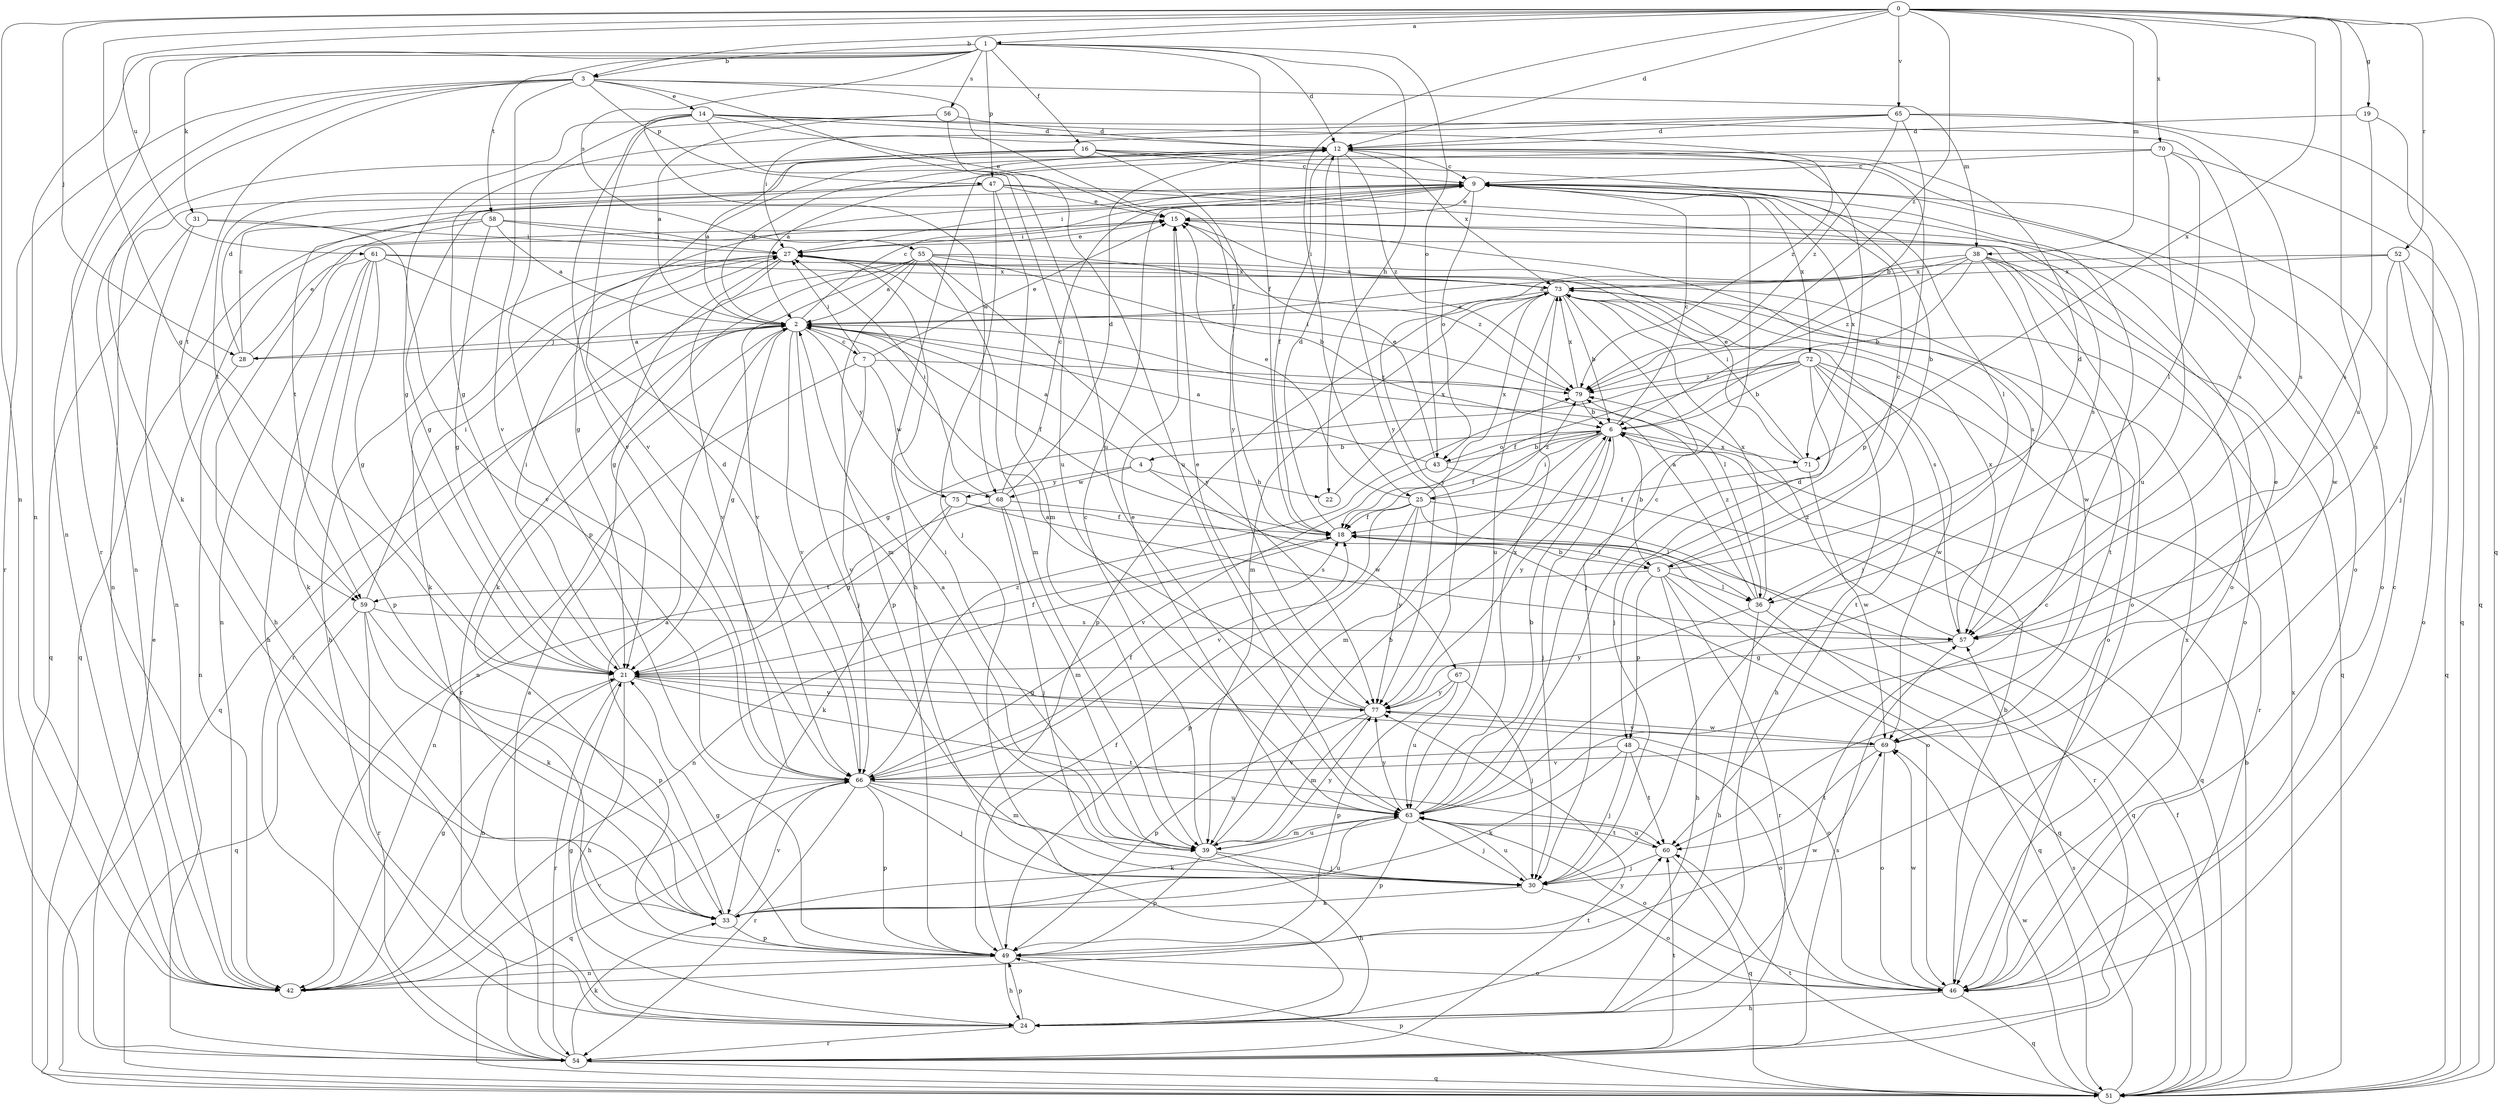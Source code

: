 strict digraph  {
0;
1;
2;
3;
4;
5;
6;
7;
9;
12;
14;
15;
16;
18;
19;
21;
22;
24;
25;
27;
28;
30;
31;
33;
36;
38;
39;
42;
43;
46;
47;
48;
49;
51;
52;
54;
55;
56;
57;
58;
59;
60;
61;
63;
65;
66;
67;
68;
69;
70;
71;
72;
73;
75;
77;
79;
0 -> 1  [label=a];
0 -> 3  [label=b];
0 -> 12  [label=d];
0 -> 19  [label=g];
0 -> 21  [label=g];
0 -> 25  [label=i];
0 -> 28  [label=j];
0 -> 38  [label=m];
0 -> 42  [label=n];
0 -> 51  [label=q];
0 -> 52  [label=r];
0 -> 61  [label=u];
0 -> 63  [label=u];
0 -> 65  [label=v];
0 -> 70  [label=x];
0 -> 71  [label=x];
0 -> 79  [label=z];
1 -> 3  [label=b];
1 -> 12  [label=d];
1 -> 16  [label=f];
1 -> 18  [label=f];
1 -> 22  [label=h];
1 -> 31  [label=k];
1 -> 42  [label=n];
1 -> 43  [label=o];
1 -> 47  [label=p];
1 -> 54  [label=r];
1 -> 55  [label=s];
1 -> 56  [label=s];
1 -> 58  [label=t];
2 -> 7  [label=c];
2 -> 9  [label=c];
2 -> 12  [label=d];
2 -> 18  [label=f];
2 -> 21  [label=g];
2 -> 28  [label=j];
2 -> 30  [label=j];
2 -> 36  [label=l];
2 -> 51  [label=q];
2 -> 54  [label=r];
2 -> 66  [label=v];
2 -> 75  [label=y];
3 -> 14  [label=e];
3 -> 18  [label=f];
3 -> 33  [label=k];
3 -> 38  [label=m];
3 -> 42  [label=n];
3 -> 47  [label=p];
3 -> 54  [label=r];
3 -> 59  [label=t];
3 -> 63  [label=u];
3 -> 66  [label=v];
4 -> 2  [label=a];
4 -> 22  [label=h];
4 -> 67  [label=w];
4 -> 68  [label=w];
4 -> 75  [label=y];
5 -> 9  [label=c];
5 -> 12  [label=d];
5 -> 18  [label=f];
5 -> 24  [label=h];
5 -> 36  [label=l];
5 -> 48  [label=p];
5 -> 51  [label=q];
5 -> 54  [label=r];
5 -> 59  [label=t];
6 -> 4  [label=b];
6 -> 5  [label=b];
6 -> 9  [label=c];
6 -> 18  [label=f];
6 -> 25  [label=i];
6 -> 30  [label=j];
6 -> 39  [label=m];
6 -> 43  [label=o];
6 -> 71  [label=x];
6 -> 77  [label=y];
7 -> 15  [label=e];
7 -> 27  [label=i];
7 -> 42  [label=n];
7 -> 66  [label=v];
7 -> 68  [label=w];
7 -> 79  [label=z];
9 -> 15  [label=e];
9 -> 21  [label=g];
9 -> 27  [label=i];
9 -> 36  [label=l];
9 -> 43  [label=o];
9 -> 46  [label=o];
9 -> 59  [label=t];
9 -> 71  [label=x];
9 -> 72  [label=x];
12 -> 9  [label=c];
12 -> 18  [label=f];
12 -> 24  [label=h];
12 -> 48  [label=p];
12 -> 73  [label=x];
12 -> 77  [label=y];
12 -> 79  [label=z];
14 -> 12  [label=d];
14 -> 15  [label=e];
14 -> 21  [label=g];
14 -> 49  [label=p];
14 -> 57  [label=s];
14 -> 63  [label=u];
14 -> 66  [label=v];
14 -> 68  [label=w];
14 -> 79  [label=z];
15 -> 27  [label=i];
15 -> 57  [label=s];
15 -> 69  [label=w];
16 -> 2  [label=a];
16 -> 5  [label=b];
16 -> 9  [label=c];
16 -> 42  [label=n];
16 -> 46  [label=o];
16 -> 59  [label=t];
16 -> 77  [label=y];
18 -> 5  [label=b];
18 -> 12  [label=d];
18 -> 42  [label=n];
18 -> 51  [label=q];
19 -> 12  [label=d];
19 -> 30  [label=j];
19 -> 57  [label=s];
21 -> 18  [label=f];
21 -> 24  [label=h];
21 -> 27  [label=i];
21 -> 42  [label=n];
21 -> 46  [label=o];
21 -> 54  [label=r];
21 -> 60  [label=t];
21 -> 77  [label=y];
22 -> 73  [label=x];
24 -> 9  [label=c];
24 -> 21  [label=g];
24 -> 49  [label=p];
24 -> 54  [label=r];
25 -> 15  [label=e];
25 -> 18  [label=f];
25 -> 36  [label=l];
25 -> 49  [label=p];
25 -> 54  [label=r];
25 -> 66  [label=v];
25 -> 73  [label=x];
25 -> 77  [label=y];
25 -> 79  [label=z];
27 -> 15  [label=e];
27 -> 21  [label=g];
27 -> 24  [label=h];
27 -> 33  [label=k];
27 -> 66  [label=v];
27 -> 73  [label=x];
28 -> 2  [label=a];
28 -> 9  [label=c];
28 -> 12  [label=d];
28 -> 15  [label=e];
28 -> 42  [label=n];
30 -> 33  [label=k];
30 -> 46  [label=o];
30 -> 63  [label=u];
31 -> 27  [label=i];
31 -> 42  [label=n];
31 -> 51  [label=q];
31 -> 66  [label=v];
33 -> 2  [label=a];
33 -> 49  [label=p];
33 -> 63  [label=u];
33 -> 66  [label=v];
36 -> 2  [label=a];
36 -> 24  [label=h];
36 -> 51  [label=q];
36 -> 73  [label=x];
36 -> 77  [label=y];
36 -> 79  [label=z];
38 -> 6  [label=b];
38 -> 30  [label=j];
38 -> 46  [label=o];
38 -> 51  [label=q];
38 -> 60  [label=t];
38 -> 73  [label=x];
38 -> 77  [label=y];
38 -> 79  [label=z];
39 -> 2  [label=a];
39 -> 6  [label=b];
39 -> 9  [label=c];
39 -> 24  [label=h];
39 -> 27  [label=i];
39 -> 30  [label=j];
39 -> 49  [label=p];
39 -> 63  [label=u];
39 -> 77  [label=y];
42 -> 21  [label=g];
42 -> 60  [label=t];
42 -> 66  [label=v];
43 -> 2  [label=a];
43 -> 6  [label=b];
43 -> 15  [label=e];
43 -> 51  [label=q];
43 -> 66  [label=v];
46 -> 6  [label=b];
46 -> 9  [label=c];
46 -> 24  [label=h];
46 -> 51  [label=q];
46 -> 69  [label=w];
46 -> 73  [label=x];
47 -> 15  [label=e];
47 -> 21  [label=g];
47 -> 30  [label=j];
47 -> 39  [label=m];
47 -> 42  [label=n];
47 -> 46  [label=o];
47 -> 57  [label=s];
48 -> 30  [label=j];
48 -> 33  [label=k];
48 -> 46  [label=o];
48 -> 60  [label=t];
48 -> 66  [label=v];
49 -> 18  [label=f];
49 -> 21  [label=g];
49 -> 24  [label=h];
49 -> 42  [label=n];
49 -> 46  [label=o];
49 -> 69  [label=w];
51 -> 6  [label=b];
51 -> 18  [label=f];
51 -> 49  [label=p];
51 -> 57  [label=s];
51 -> 60  [label=t];
51 -> 69  [label=w];
51 -> 73  [label=x];
52 -> 2  [label=a];
52 -> 46  [label=o];
52 -> 51  [label=q];
52 -> 57  [label=s];
52 -> 73  [label=x];
54 -> 2  [label=a];
54 -> 15  [label=e];
54 -> 33  [label=k];
54 -> 51  [label=q];
54 -> 57  [label=s];
54 -> 60  [label=t];
54 -> 77  [label=y];
55 -> 2  [label=a];
55 -> 6  [label=b];
55 -> 33  [label=k];
55 -> 39  [label=m];
55 -> 49  [label=p];
55 -> 54  [label=r];
55 -> 66  [label=v];
55 -> 73  [label=x];
55 -> 77  [label=y];
55 -> 79  [label=z];
56 -> 2  [label=a];
56 -> 12  [label=d];
56 -> 63  [label=u];
56 -> 66  [label=v];
57 -> 21  [label=g];
57 -> 73  [label=x];
57 -> 79  [label=z];
58 -> 2  [label=a];
58 -> 21  [label=g];
58 -> 24  [label=h];
58 -> 27  [label=i];
58 -> 46  [label=o];
58 -> 51  [label=q];
59 -> 27  [label=i];
59 -> 33  [label=k];
59 -> 49  [label=p];
59 -> 51  [label=q];
59 -> 54  [label=r];
59 -> 57  [label=s];
60 -> 30  [label=j];
60 -> 51  [label=q];
60 -> 63  [label=u];
61 -> 21  [label=g];
61 -> 24  [label=h];
61 -> 33  [label=k];
61 -> 39  [label=m];
61 -> 42  [label=n];
61 -> 49  [label=p];
61 -> 69  [label=w];
61 -> 73  [label=x];
63 -> 6  [label=b];
63 -> 9  [label=c];
63 -> 12  [label=d];
63 -> 15  [label=e];
63 -> 30  [label=j];
63 -> 33  [label=k];
63 -> 39  [label=m];
63 -> 46  [label=o];
63 -> 49  [label=p];
63 -> 60  [label=t];
63 -> 73  [label=x];
63 -> 77  [label=y];
65 -> 6  [label=b];
65 -> 12  [label=d];
65 -> 21  [label=g];
65 -> 27  [label=i];
65 -> 51  [label=q];
65 -> 57  [label=s];
65 -> 79  [label=z];
66 -> 12  [label=d];
66 -> 18  [label=f];
66 -> 30  [label=j];
66 -> 39  [label=m];
66 -> 49  [label=p];
66 -> 51  [label=q];
66 -> 54  [label=r];
66 -> 63  [label=u];
66 -> 79  [label=z];
67 -> 30  [label=j];
67 -> 49  [label=p];
67 -> 63  [label=u];
67 -> 77  [label=y];
68 -> 9  [label=c];
68 -> 12  [label=d];
68 -> 27  [label=i];
68 -> 30  [label=j];
68 -> 39  [label=m];
68 -> 42  [label=n];
68 -> 46  [label=o];
69 -> 15  [label=e];
69 -> 46  [label=o];
69 -> 60  [label=t];
69 -> 66  [label=v];
69 -> 77  [label=y];
70 -> 2  [label=a];
70 -> 9  [label=c];
70 -> 36  [label=l];
70 -> 51  [label=q];
70 -> 63  [label=u];
71 -> 15  [label=e];
71 -> 18  [label=f];
71 -> 27  [label=i];
71 -> 69  [label=w];
72 -> 6  [label=b];
72 -> 18  [label=f];
72 -> 21  [label=g];
72 -> 24  [label=h];
72 -> 30  [label=j];
72 -> 54  [label=r];
72 -> 60  [label=t];
72 -> 69  [label=w];
72 -> 79  [label=z];
73 -> 2  [label=a];
73 -> 6  [label=b];
73 -> 30  [label=j];
73 -> 39  [label=m];
73 -> 46  [label=o];
73 -> 49  [label=p];
73 -> 57  [label=s];
73 -> 63  [label=u];
75 -> 18  [label=f];
75 -> 21  [label=g];
75 -> 33  [label=k];
75 -> 57  [label=s];
77 -> 2  [label=a];
77 -> 15  [label=e];
77 -> 21  [label=g];
77 -> 39  [label=m];
77 -> 49  [label=p];
77 -> 69  [label=w];
79 -> 6  [label=b];
79 -> 27  [label=i];
79 -> 73  [label=x];
}
